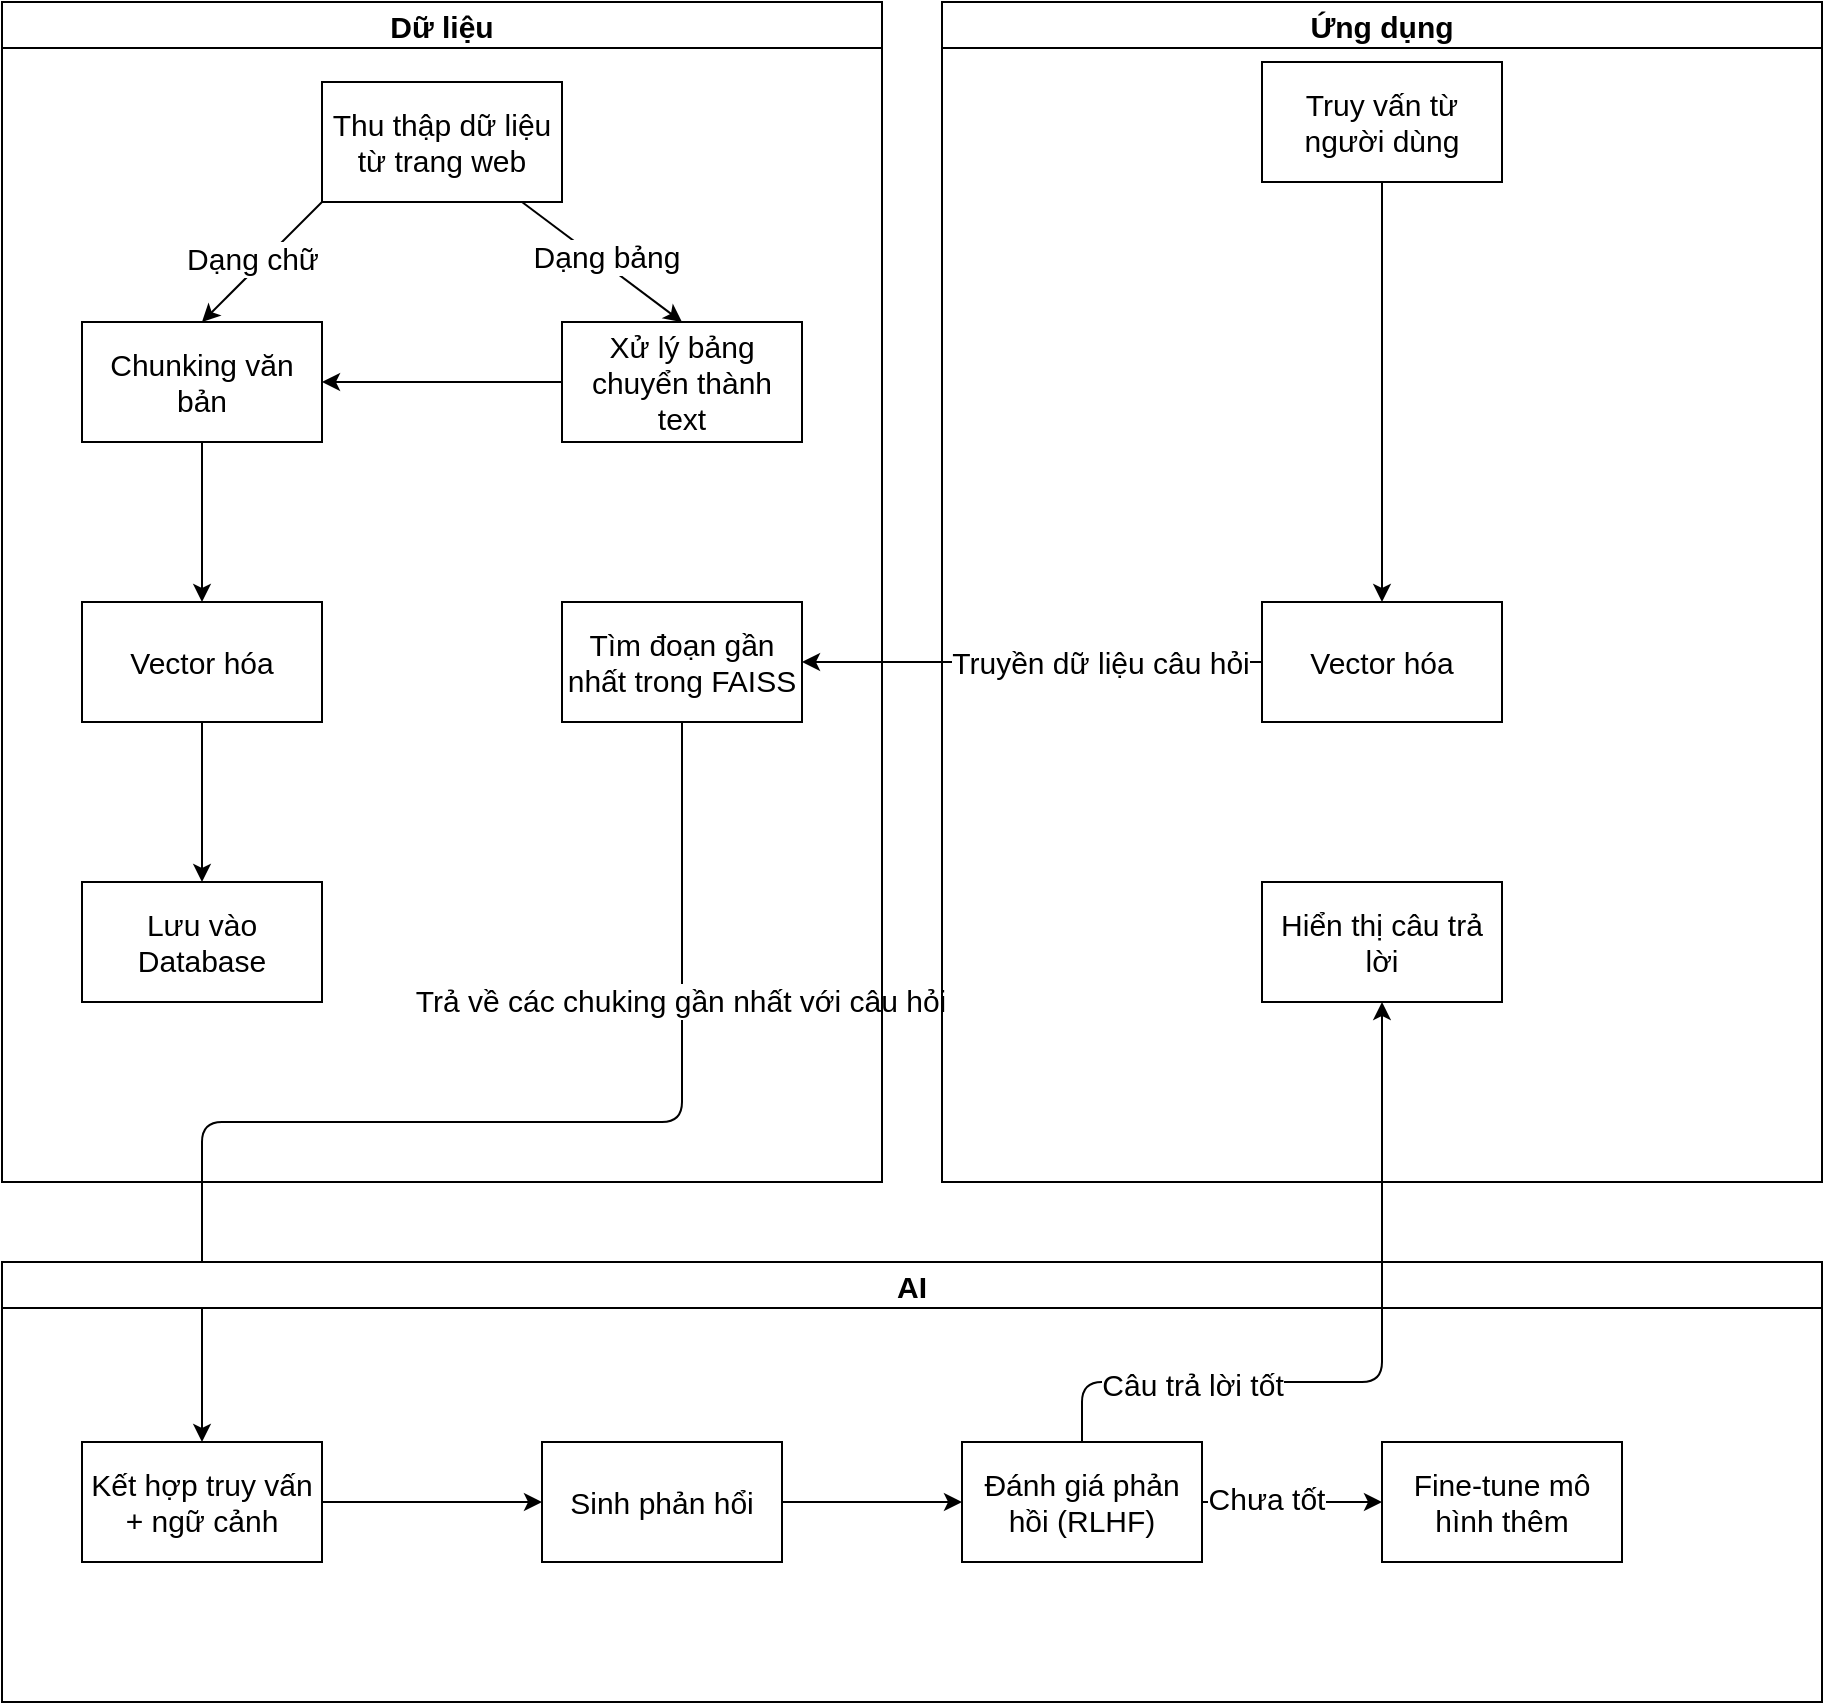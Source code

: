 <mxfile>
    <diagram id="HdFM_IE0pd0GgJ4-LA-z" name="Page-1">
        <mxGraphModel dx="1431" dy="804" grid="1" gridSize="10" guides="1" tooltips="1" connect="1" arrows="1" fold="1" page="1" pageScale="1" pageWidth="850" pageHeight="1100" math="0" shadow="0">
            <root>
                <mxCell id="0"/>
                <mxCell id="1" parent="0"/>
                <mxCell id="21" style="edgeStyle=none;html=1;entryX=0.5;entryY=0;entryDx=0;entryDy=0;fontSize=15;" edge="1" parent="1" source="16" target="19">
                    <mxGeometry relative="1" as="geometry"/>
                </mxCell>
                <mxCell id="22" value="Dạng bảng" style="edgeLabel;html=1;align=center;verticalAlign=middle;resizable=0;points=[];fontSize=15;" vertex="1" connectable="0" parent="21">
                    <mxGeometry x="-0.263" y="1" relative="1" as="geometry">
                        <mxPoint x="12" y="5" as="offset"/>
                    </mxGeometry>
                </mxCell>
                <mxCell id="16" value="Thu thập dữ liệu từ trang web" style="rounded=0;whiteSpace=wrap;html=1;fontSize=15;" vertex="1" parent="1">
                    <mxGeometry x="200" y="120" width="120" height="60" as="geometry"/>
                </mxCell>
                <mxCell id="27" style="edgeStyle=none;html=1;entryX=1;entryY=0.5;entryDx=0;entryDy=0;fontSize=15;" edge="1" parent="1" source="19" target="25">
                    <mxGeometry relative="1" as="geometry"/>
                </mxCell>
                <mxCell id="19" value="Xử lý bảng chuyển thành text" style="whiteSpace=wrap;html=1;rounded=0;fontSize=15;" vertex="1" parent="1">
                    <mxGeometry x="320" y="240" width="120" height="60" as="geometry"/>
                </mxCell>
                <mxCell id="23" style="edgeStyle=none;html=1;entryX=0.5;entryY=0;entryDx=0;entryDy=0;exitX=0;exitY=1;exitDx=0;exitDy=0;fontSize=15;" edge="1" parent="1" target="25" source="16">
                    <mxGeometry relative="1" as="geometry">
                        <mxPoint x="113" y="140" as="sourcePoint"/>
                    </mxGeometry>
                </mxCell>
                <mxCell id="24" value="Dạng chữ" style="edgeLabel;html=1;align=center;verticalAlign=middle;resizable=0;points=[];fontSize=15;" vertex="1" connectable="0" parent="23">
                    <mxGeometry x="-0.263" y="1" relative="1" as="geometry">
                        <mxPoint x="-14" y="5" as="offset"/>
                    </mxGeometry>
                </mxCell>
                <mxCell id="29" value="" style="edgeStyle=none;html=1;fontSize=15;" edge="1" parent="1" source="25" target="28">
                    <mxGeometry relative="1" as="geometry"/>
                </mxCell>
                <mxCell id="25" value="Chunking văn bản" style="whiteSpace=wrap;html=1;rounded=0;fontSize=15;" vertex="1" parent="1">
                    <mxGeometry x="80" y="240" width="120" height="60" as="geometry"/>
                </mxCell>
                <mxCell id="31" value="" style="edgeStyle=none;html=1;fontSize=15;" edge="1" parent="1" source="28" target="30">
                    <mxGeometry relative="1" as="geometry"/>
                </mxCell>
                <mxCell id="28" value="Vector hóa" style="whiteSpace=wrap;html=1;rounded=0;fontSize=15;" vertex="1" parent="1">
                    <mxGeometry x="80" y="380" width="120" height="60" as="geometry"/>
                </mxCell>
                <mxCell id="48" style="edgeStyle=none;html=1;entryX=0.5;entryY=0;entryDx=0;entryDy=0;exitX=0.5;exitY=1;exitDx=0;exitDy=0;fontSize=15;" edge="1" parent="1" source="63" target="42">
                    <mxGeometry relative="1" as="geometry">
                        <Array as="points">
                            <mxPoint x="380" y="640"/>
                            <mxPoint x="140" y="640"/>
                        </Array>
                    </mxGeometry>
                </mxCell>
                <mxCell id="52" value="&lt;span style=&quot;color: rgb(0, 0, 0);&quot;&gt;Trả về các chuking gần nhất với câu hỏi&lt;/span&gt;" style="edgeLabel;html=1;align=center;verticalAlign=middle;resizable=0;points=[];fontSize=15;" vertex="1" connectable="0" parent="48">
                    <mxGeometry x="-0.538" y="-1" relative="1" as="geometry">
                        <mxPoint as="offset"/>
                    </mxGeometry>
                </mxCell>
                <mxCell id="30" value="Lưu vào Database" style="whiteSpace=wrap;html=1;rounded=0;fontSize=15;" vertex="1" parent="1">
                    <mxGeometry x="80" y="520" width="120" height="60" as="geometry"/>
                </mxCell>
                <mxCell id="44" value="Dữ liệu" style="swimlane;whiteSpace=wrap;html=1;fontSize=15;" vertex="1" parent="1">
                    <mxGeometry x="40" y="80" width="440" height="590" as="geometry"/>
                </mxCell>
                <mxCell id="63" value="Tìm đoạn gần nhất trong FAISS" style="whiteSpace=wrap;html=1;rounded=0;fontSize=15;" vertex="1" parent="44">
                    <mxGeometry x="280" y="300" width="120" height="60" as="geometry"/>
                </mxCell>
                <mxCell id="45" value="Ứng dụng" style="swimlane;whiteSpace=wrap;html=1;fontSize=15;" vertex="1" parent="1">
                    <mxGeometry x="510" y="80" width="440" height="590" as="geometry"/>
                </mxCell>
                <mxCell id="32" value="Truy vấn từ người dùng" style="whiteSpace=wrap;html=1;rounded=0;fontSize=15;" vertex="1" parent="45">
                    <mxGeometry x="160" y="30" width="120" height="60" as="geometry"/>
                </mxCell>
                <mxCell id="34" value="Vector hóa" style="whiteSpace=wrap;html=1;rounded=0;fontSize=15;" vertex="1" parent="45">
                    <mxGeometry x="160" y="300" width="120" height="60" as="geometry"/>
                </mxCell>
                <mxCell id="35" value="" style="edgeStyle=none;html=1;fontSize=15;" edge="1" parent="45" source="32" target="34">
                    <mxGeometry relative="1" as="geometry"/>
                </mxCell>
                <mxCell id="54" value="Hiển thị câu trả lời" style="whiteSpace=wrap;html=1;rounded=0;fontSize=15;" vertex="1" parent="45">
                    <mxGeometry x="160" y="440" width="120" height="60" as="geometry"/>
                </mxCell>
                <mxCell id="46" style="edgeStyle=none;html=1;exitX=0;exitY=0.5;exitDx=0;exitDy=0;entryX=1;entryY=0.5;entryDx=0;entryDy=0;fontSize=15;" edge="1" parent="1" source="34" target="63">
                    <mxGeometry relative="1" as="geometry">
                        <mxPoint x="670" y="410" as="sourcePoint"/>
                        <mxPoint x="330" y="490" as="targetPoint"/>
                        <Array as="points"/>
                    </mxGeometry>
                </mxCell>
                <mxCell id="53" value="&lt;span style=&quot;color: rgb(0, 0, 0);&quot;&gt;Truyền dữ liệu câu hỏi&lt;/span&gt;" style="edgeLabel;html=1;align=center;verticalAlign=middle;resizable=0;points=[];fontSize=15;" vertex="1" connectable="0" parent="46">
                    <mxGeometry x="-0.804" y="-1" relative="1" as="geometry">
                        <mxPoint x="-59" y="1" as="offset"/>
                    </mxGeometry>
                </mxCell>
                <mxCell id="55" value="AI" style="swimlane;whiteSpace=wrap;html=1;fontSize=15;" vertex="1" parent="1">
                    <mxGeometry x="40" y="710" width="910" height="220" as="geometry"/>
                </mxCell>
                <mxCell id="57" value="" style="edgeStyle=none;html=1;fontSize=15;" edge="1" parent="55" source="42" target="56">
                    <mxGeometry relative="1" as="geometry"/>
                </mxCell>
                <mxCell id="42" value="&lt;span style=&quot;color: rgb(0, 0, 0);&quot;&gt;Kết hợp truy vấn + ngữ cảnh&lt;/span&gt;" style="whiteSpace=wrap;html=1;rounded=0;fontSize=15;" vertex="1" parent="55">
                    <mxGeometry x="40" y="90" width="120" height="60" as="geometry"/>
                </mxCell>
                <mxCell id="61" style="edgeStyle=none;html=1;entryX=0;entryY=0.5;entryDx=0;entryDy=0;fontSize=15;" edge="1" parent="55" source="56" target="59">
                    <mxGeometry relative="1" as="geometry"/>
                </mxCell>
                <mxCell id="56" value="&lt;span style=&quot;color: rgb(0, 0, 0);&quot;&gt;Sinh phản hổi&lt;/span&gt;" style="whiteSpace=wrap;html=1;rounded=0;fontSize=15;" vertex="1" parent="55">
                    <mxGeometry x="270" y="90" width="120" height="60" as="geometry"/>
                </mxCell>
                <mxCell id="62" style="edgeStyle=none;html=1;entryX=0;entryY=0.5;entryDx=0;entryDy=0;fontSize=15;" edge="1" parent="55" source="59" target="60">
                    <mxGeometry relative="1" as="geometry"/>
                </mxCell>
                <mxCell id="65" value="Chưa tốt" style="edgeLabel;html=1;align=center;verticalAlign=middle;resizable=0;points=[];fontSize=15;" vertex="1" connectable="0" parent="62">
                    <mxGeometry x="-0.318" y="2" relative="1" as="geometry">
                        <mxPoint x="1" as="offset"/>
                    </mxGeometry>
                </mxCell>
                <mxCell id="59" value="Đánh giá phản hồi (RLHF)" style="whiteSpace=wrap;html=1;rounded=0;fontSize=15;" vertex="1" parent="55">
                    <mxGeometry x="480" y="90" width="120" height="60" as="geometry"/>
                </mxCell>
                <mxCell id="60" value="Fine-tune mô hình thêm" style="whiteSpace=wrap;html=1;rounded=0;fontSize=15;" vertex="1" parent="55">
                    <mxGeometry x="690" y="90" width="120" height="60" as="geometry"/>
                </mxCell>
                <mxCell id="58" style="edgeStyle=none;html=1;entryX=0.5;entryY=1;entryDx=0;entryDy=0;fontSize=15;exitX=0.5;exitY=0;exitDx=0;exitDy=0;" edge="1" parent="1" source="59" target="54">
                    <mxGeometry relative="1" as="geometry">
                        <Array as="points">
                            <mxPoint x="580" y="770"/>
                            <mxPoint x="730" y="770"/>
                        </Array>
                    </mxGeometry>
                </mxCell>
                <mxCell id="64" value="Câu trả lời tốt" style="edgeLabel;html=1;align=center;verticalAlign=middle;resizable=0;points=[];fontSize=15;" vertex="1" connectable="0" parent="58">
                    <mxGeometry x="-0.539" y="-1" relative="1" as="geometry">
                        <mxPoint x="-1" as="offset"/>
                    </mxGeometry>
                </mxCell>
            </root>
        </mxGraphModel>
    </diagram>
</mxfile>